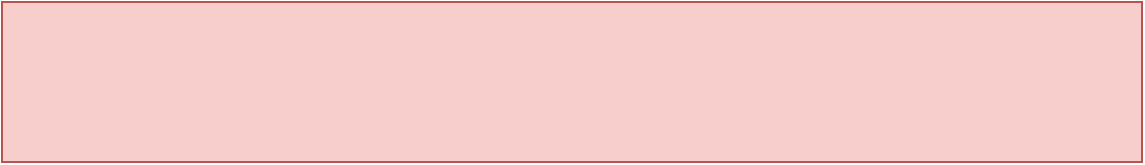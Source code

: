 <mxfile version="24.1.0" type="github">
  <diagram name="第 1 页" id="_8bH1TafNo30IK3L9w-B">
    <mxGraphModel dx="2074" dy="1036" grid="1" gridSize="10" guides="1" tooltips="1" connect="1" arrows="1" fold="1" page="1" pageScale="1" pageWidth="827" pageHeight="1169" math="0" shadow="0">
      <root>
        <mxCell id="0" />
        <mxCell id="1" parent="0" />
        <mxCell id="hgV9vxgqQtniFn_UWxlp-1" value="" style="rounded=0;whiteSpace=wrap;html=1;fillColor=#f8cecc;strokeColor=#b85450;" vertex="1" parent="1">
          <mxGeometry x="140" y="190" width="570" height="80" as="geometry" />
        </mxCell>
      </root>
    </mxGraphModel>
  </diagram>
</mxfile>
